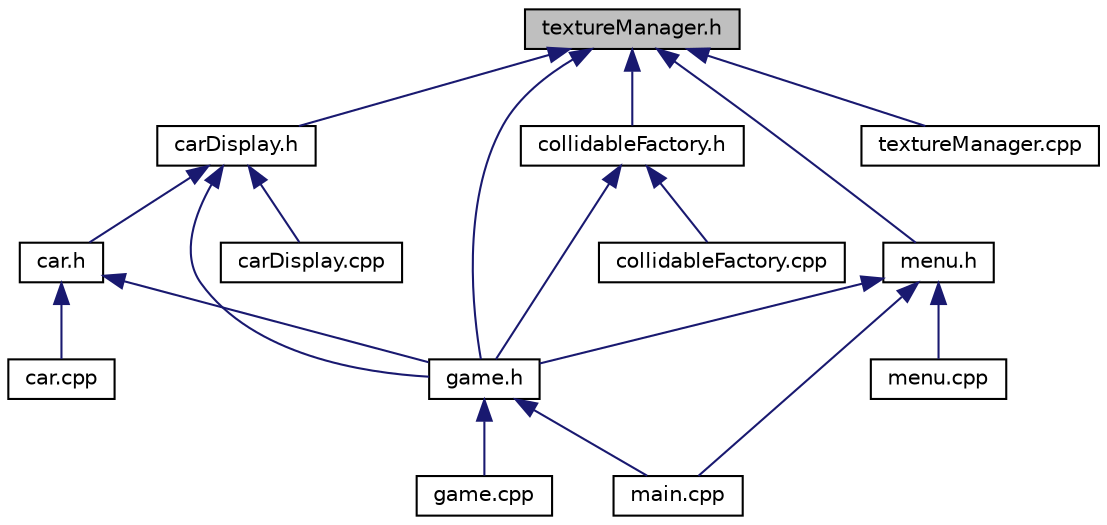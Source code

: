 digraph "textureManager.h"
{
  edge [fontname="Helvetica",fontsize="10",labelfontname="Helvetica",labelfontsize="10"];
  node [fontname="Helvetica",fontsize="10",shape=record];
  Node1 [label="textureManager.h",height=0.2,width=0.4,color="black", fillcolor="grey75", style="filled", fontcolor="black"];
  Node1 -> Node2 [dir="back",color="midnightblue",fontsize="10",style="solid",fontname="Helvetica"];
  Node2 [label="carDisplay.h",height=0.2,width=0.4,color="black", fillcolor="white", style="filled",URL="$car_display_8h.html",tooltip="Declaration of CarDisplay class. "];
  Node2 -> Node3 [dir="back",color="midnightblue",fontsize="10",style="solid",fontname="Helvetica"];
  Node3 [label="car.h",height=0.2,width=0.4,color="black", fillcolor="white", style="filled",URL="$car_8h.html",tooltip="Declaration of Car class. "];
  Node3 -> Node4 [dir="back",color="midnightblue",fontsize="10",style="solid",fontname="Helvetica"];
  Node4 [label="game.h",height=0.2,width=0.4,color="black", fillcolor="white", style="filled",URL="$game_8h.html",tooltip="Declaration of Game class. "];
  Node4 -> Node5 [dir="back",color="midnightblue",fontsize="10",style="solid",fontname="Helvetica"];
  Node5 [label="game.cpp",height=0.2,width=0.4,color="black", fillcolor="white", style="filled",URL="$game_8cpp.html",tooltip="Implementation of Car class. "];
  Node4 -> Node6 [dir="back",color="midnightblue",fontsize="10",style="solid",fontname="Helvetica"];
  Node6 [label="main.cpp",height=0.2,width=0.4,color="black", fillcolor="white", style="filled",URL="$main_8cpp.html",tooltip="Entance point to software.. "];
  Node3 -> Node7 [dir="back",color="midnightblue",fontsize="10",style="solid",fontname="Helvetica"];
  Node7 [label="car.cpp",height=0.2,width=0.4,color="black", fillcolor="white", style="filled",URL="$car_8cpp.html",tooltip="Implementation of Car class. "];
  Node2 -> Node4 [dir="back",color="midnightblue",fontsize="10",style="solid",fontname="Helvetica"];
  Node2 -> Node8 [dir="back",color="midnightblue",fontsize="10",style="solid",fontname="Helvetica"];
  Node8 [label="carDisplay.cpp",height=0.2,width=0.4,color="black", fillcolor="white", style="filled",URL="$car_display_8cpp.html",tooltip="Implementation of CarDisplay class. "];
  Node1 -> Node9 [dir="back",color="midnightblue",fontsize="10",style="solid",fontname="Helvetica"];
  Node9 [label="collidableFactory.h",height=0.2,width=0.4,color="black", fillcolor="white", style="filled",URL="$collidable_factory_8h.html",tooltip="Declaration of CollidableFactory class. "];
  Node9 -> Node4 [dir="back",color="midnightblue",fontsize="10",style="solid",fontname="Helvetica"];
  Node9 -> Node10 [dir="back",color="midnightblue",fontsize="10",style="solid",fontname="Helvetica"];
  Node10 [label="collidableFactory.cpp",height=0.2,width=0.4,color="black", fillcolor="white", style="filled",URL="$collidable_factory_8cpp.html",tooltip="Implementation of CollidableFactory class. "];
  Node1 -> Node4 [dir="back",color="midnightblue",fontsize="10",style="solid",fontname="Helvetica"];
  Node1 -> Node11 [dir="back",color="midnightblue",fontsize="10",style="solid",fontname="Helvetica"];
  Node11 [label="menu.h",height=0.2,width=0.4,color="black", fillcolor="white", style="filled",URL="$menu_8h.html",tooltip="Declaration of Menu class. "];
  Node11 -> Node4 [dir="back",color="midnightblue",fontsize="10",style="solid",fontname="Helvetica"];
  Node11 -> Node6 [dir="back",color="midnightblue",fontsize="10",style="solid",fontname="Helvetica"];
  Node11 -> Node12 [dir="back",color="midnightblue",fontsize="10",style="solid",fontname="Helvetica"];
  Node12 [label="menu.cpp",height=0.2,width=0.4,color="black", fillcolor="white", style="filled",URL="$menu_8cpp.html",tooltip="Implementation of Menu class. "];
  Node1 -> Node13 [dir="back",color="midnightblue",fontsize="10",style="solid",fontname="Helvetica"];
  Node13 [label="textureManager.cpp",height=0.2,width=0.4,color="black", fillcolor="white", style="filled",URL="$texture_manager_8cpp.html",tooltip="Implementation of TextureManager class. "];
}
